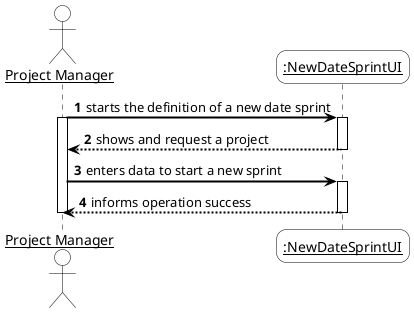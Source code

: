 @startuml
'https://plantuml.com/sequence-diagram
skinparam sequenceArrowThickness 2
skinparam roundcorner 20
skinparam maxmessagesize 0
skinparam sequenceParticipant underline

skinparam sequence {
ArrowColor black
ActorBorderColor #black
LifeLineBorderColor black
LifeLineBackgroundColor white

ParticipantBorderColor black
ParticipantBackgroundColor #blank
ParticipantFontName Aapex
ParticipantFontSize 14
ParticipantFontColor black

ActorBackgroundColor #blank
ActorFontColor black
ActorFontSize 14
ActorFontName Aapex
}

autonumber
actor "Project Manager" as PM
Participant ":NewDateSprintUI" as UI

PM -> UI : starts the definition of a new date sprint
activate UI
activate PM
UI --> PM : shows and request a project
deactivate UI
PM -> UI : enters data to start a new sprint
activate UI
PM <-- UI : informs operation success
deactivate UI
deactivate PM

@enduml